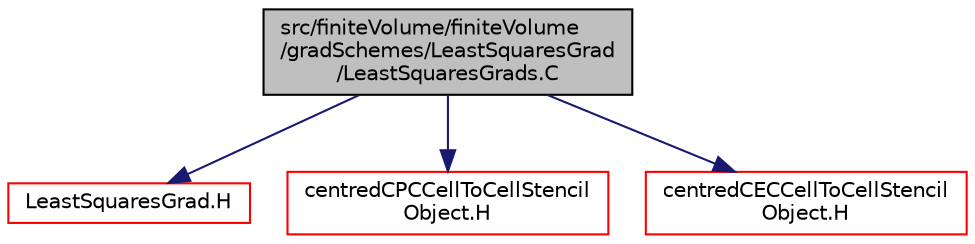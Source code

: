 digraph "src/finiteVolume/finiteVolume/gradSchemes/LeastSquaresGrad/LeastSquaresGrads.C"
{
  bgcolor="transparent";
  edge [fontname="Helvetica",fontsize="10",labelfontname="Helvetica",labelfontsize="10"];
  node [fontname="Helvetica",fontsize="10",shape=record];
  Node1 [label="src/finiteVolume/finiteVolume\l/gradSchemes/LeastSquaresGrad\l/LeastSquaresGrads.C",height=0.2,width=0.4,color="black", fillcolor="grey75", style="filled", fontcolor="black"];
  Node1 -> Node2 [color="midnightblue",fontsize="10",style="solid",fontname="Helvetica"];
  Node2 [label="LeastSquaresGrad.H",height=0.2,width=0.4,color="red",URL="$a05767.html"];
  Node1 -> Node3 [color="midnightblue",fontsize="10",style="solid",fontname="Helvetica"];
  Node3 [label="centredCPCCellToCellStencil\lObject.H",height=0.2,width=0.4,color="red",URL="$a05849.html"];
  Node1 -> Node4 [color="midnightblue",fontsize="10",style="solid",fontname="Helvetica"];
  Node4 [label="centredCECCellToCellStencil\lObject.H",height=0.2,width=0.4,color="red",URL="$a05845.html"];
}
